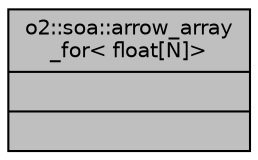 digraph "o2::soa::arrow_array_for&lt; float[N]&gt;"
{
 // INTERACTIVE_SVG=YES
  bgcolor="transparent";
  edge [fontname="Helvetica",fontsize="10",labelfontname="Helvetica",labelfontsize="10"];
  node [fontname="Helvetica",fontsize="10",shape=record];
  Node1 [label="{o2::soa::arrow_array\l_for\< float[N]\>\n||}",height=0.2,width=0.4,color="black", fillcolor="grey75", style="filled", fontcolor="black"];
}
